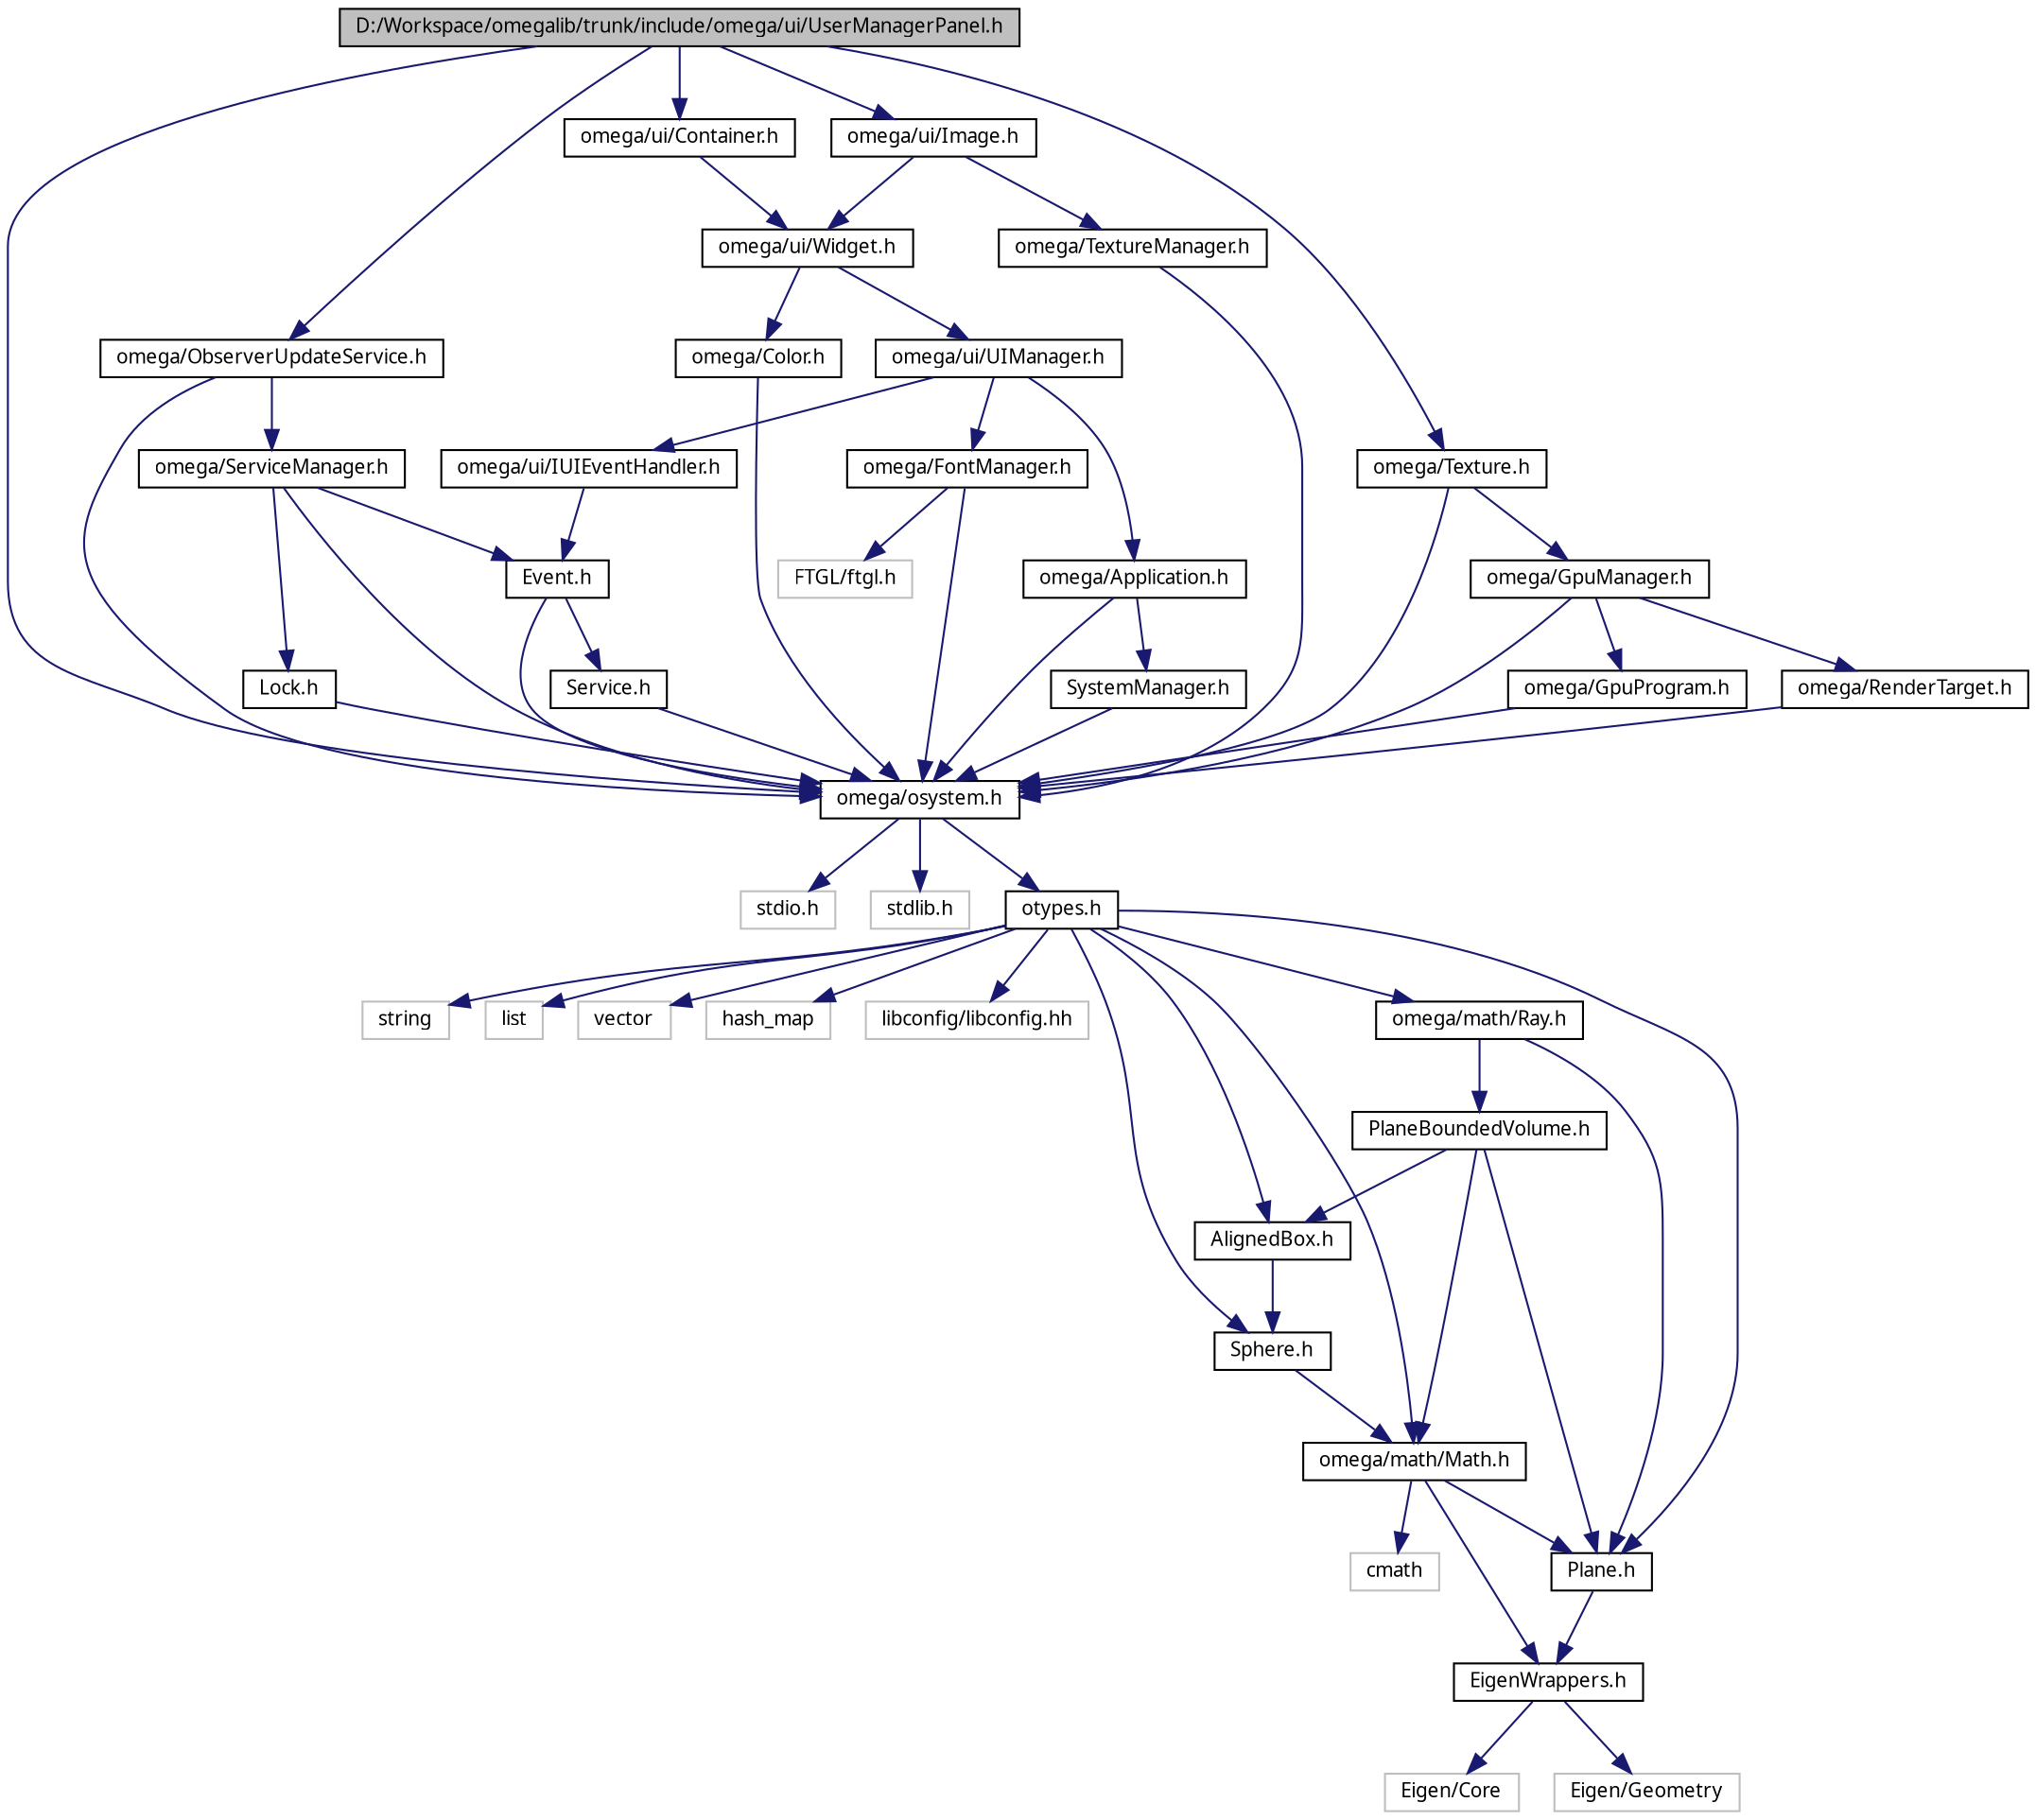 digraph G
{
  bgcolor="transparent";
  edge [fontname="FreeSans.ttf",fontsize="10",labelfontname="FreeSans.ttf",labelfontsize="10"];
  node [fontname="FreeSans.ttf",fontsize="10",shape=record];
  Node1 [label="D:/Workspace/omegalib/trunk/include/omega/ui/UserManagerPanel.h",height=0.2,width=0.4,color="black", fillcolor="grey75", style="filled" fontcolor="black"];
  Node1 -> Node2 [color="midnightblue",fontsize="10",style="solid",fontname="FreeSans.ttf"];
  Node2 [label="omega/osystem.h",height=0.2,width=0.4,color="black",URL="$osystem_8h.html"];
  Node2 -> Node3 [color="midnightblue",fontsize="10",style="solid",fontname="FreeSans.ttf"];
  Node3 [label="stdio.h",height=0.2,width=0.4,color="grey75"];
  Node2 -> Node4 [color="midnightblue",fontsize="10",style="solid",fontname="FreeSans.ttf"];
  Node4 [label="stdlib.h",height=0.2,width=0.4,color="grey75"];
  Node2 -> Node5 [color="midnightblue",fontsize="10",style="solid",fontname="FreeSans.ttf"];
  Node5 [label="otypes.h",height=0.2,width=0.4,color="black",URL="$otypes_8h.html"];
  Node5 -> Node6 [color="midnightblue",fontsize="10",style="solid",fontname="FreeSans.ttf"];
  Node6 [label="string",height=0.2,width=0.4,color="grey75"];
  Node5 -> Node7 [color="midnightblue",fontsize="10",style="solid",fontname="FreeSans.ttf"];
  Node7 [label="list",height=0.2,width=0.4,color="grey75"];
  Node5 -> Node8 [color="midnightblue",fontsize="10",style="solid",fontname="FreeSans.ttf"];
  Node8 [label="vector",height=0.2,width=0.4,color="grey75"];
  Node5 -> Node9 [color="midnightblue",fontsize="10",style="solid",fontname="FreeSans.ttf"];
  Node9 [label="hash_map",height=0.2,width=0.4,color="grey75"];
  Node5 -> Node10 [color="midnightblue",fontsize="10",style="solid",fontname="FreeSans.ttf"];
  Node10 [label="libconfig/libconfig.hh",height=0.2,width=0.4,color="grey75"];
  Node5 -> Node11 [color="midnightblue",fontsize="10",style="solid",fontname="FreeSans.ttf"];
  Node11 [label="omega/math/Math.h",height=0.2,width=0.4,color="black",URL="$_math_8h.html"];
  Node11 -> Node12 [color="midnightblue",fontsize="10",style="solid",fontname="FreeSans.ttf"];
  Node12 [label="cmath",height=0.2,width=0.4,color="grey75"];
  Node11 -> Node13 [color="midnightblue",fontsize="10",style="solid",fontname="FreeSans.ttf"];
  Node13 [label="Plane.h",height=0.2,width=0.4,color="black",URL="$_plane_8h.html"];
  Node13 -> Node14 [color="midnightblue",fontsize="10",style="solid",fontname="FreeSans.ttf"];
  Node14 [label="EigenWrappers.h",height=0.2,width=0.4,color="black",URL="$_eigen_wrappers_8h.html"];
  Node14 -> Node15 [color="midnightblue",fontsize="10",style="solid",fontname="FreeSans.ttf"];
  Node15 [label="Eigen/Core",height=0.2,width=0.4,color="grey75"];
  Node14 -> Node16 [color="midnightblue",fontsize="10",style="solid",fontname="FreeSans.ttf"];
  Node16 [label="Eigen/Geometry",height=0.2,width=0.4,color="grey75"];
  Node11 -> Node14 [color="midnightblue",fontsize="10",style="solid",fontname="FreeSans.ttf"];
  Node5 -> Node17 [color="midnightblue",fontsize="10",style="solid",fontname="FreeSans.ttf"];
  Node17 [label="omega/math/Ray.h",height=0.2,width=0.4,color="black",URL="$_ray_8h.html"];
  Node17 -> Node13 [color="midnightblue",fontsize="10",style="solid",fontname="FreeSans.ttf"];
  Node17 -> Node18 [color="midnightblue",fontsize="10",style="solid",fontname="FreeSans.ttf"];
  Node18 [label="PlaneBoundedVolume.h",height=0.2,width=0.4,color="black",URL="$_plane_bounded_volume_8h.html"];
  Node18 -> Node19 [color="midnightblue",fontsize="10",style="solid",fontname="FreeSans.ttf"];
  Node19 [label="AlignedBox.h",height=0.2,width=0.4,color="black",URL="$_aligned_box_8h.html"];
  Node19 -> Node20 [color="midnightblue",fontsize="10",style="solid",fontname="FreeSans.ttf"];
  Node20 [label="Sphere.h",height=0.2,width=0.4,color="black",URL="$_sphere_8h.html"];
  Node20 -> Node11 [color="midnightblue",fontsize="10",style="solid",fontname="FreeSans.ttf"];
  Node18 -> Node11 [color="midnightblue",fontsize="10",style="solid",fontname="FreeSans.ttf"];
  Node18 -> Node13 [color="midnightblue",fontsize="10",style="solid",fontname="FreeSans.ttf"];
  Node5 -> Node19 [color="midnightblue",fontsize="10",style="solid",fontname="FreeSans.ttf"];
  Node5 -> Node20 [color="midnightblue",fontsize="10",style="solid",fontname="FreeSans.ttf"];
  Node5 -> Node13 [color="midnightblue",fontsize="10",style="solid",fontname="FreeSans.ttf"];
  Node1 -> Node21 [color="midnightblue",fontsize="10",style="solid",fontname="FreeSans.ttf"];
  Node21 [label="omega/ObserverUpdateService.h",height=0.2,width=0.4,color="black",URL="$_observer_update_service_8h.html"];
  Node21 -> Node2 [color="midnightblue",fontsize="10",style="solid",fontname="FreeSans.ttf"];
  Node21 -> Node22 [color="midnightblue",fontsize="10",style="solid",fontname="FreeSans.ttf"];
  Node22 [label="omega/ServiceManager.h",height=0.2,width=0.4,color="black",URL="$_service_manager_8h.html"];
  Node22 -> Node2 [color="midnightblue",fontsize="10",style="solid",fontname="FreeSans.ttf"];
  Node22 -> Node23 [color="midnightblue",fontsize="10",style="solid",fontname="FreeSans.ttf"];
  Node23 [label="Event.h",height=0.2,width=0.4,color="black",URL="$_event_8h.html"];
  Node23 -> Node2 [color="midnightblue",fontsize="10",style="solid",fontname="FreeSans.ttf"];
  Node23 -> Node24 [color="midnightblue",fontsize="10",style="solid",fontname="FreeSans.ttf"];
  Node24 [label="Service.h",height=0.2,width=0.4,color="black",URL="$_service_8h.html"];
  Node24 -> Node2 [color="midnightblue",fontsize="10",style="solid",fontname="FreeSans.ttf"];
  Node22 -> Node25 [color="midnightblue",fontsize="10",style="solid",fontname="FreeSans.ttf"];
  Node25 [label="Lock.h",height=0.2,width=0.4,color="black",URL="$_lock_8h.html"];
  Node25 -> Node2 [color="midnightblue",fontsize="10",style="solid",fontname="FreeSans.ttf"];
  Node1 -> Node26 [color="midnightblue",fontsize="10",style="solid",fontname="FreeSans.ttf"];
  Node26 [label="omega/Texture.h",height=0.2,width=0.4,color="black",URL="$_texture_8h.html"];
  Node26 -> Node2 [color="midnightblue",fontsize="10",style="solid",fontname="FreeSans.ttf"];
  Node26 -> Node27 [color="midnightblue",fontsize="10",style="solid",fontname="FreeSans.ttf"];
  Node27 [label="omega/GpuManager.h",height=0.2,width=0.4,color="black",URL="$_gpu_manager_8h.html"];
  Node27 -> Node2 [color="midnightblue",fontsize="10",style="solid",fontname="FreeSans.ttf"];
  Node27 -> Node28 [color="midnightblue",fontsize="10",style="solid",fontname="FreeSans.ttf"];
  Node28 [label="omega/GpuProgram.h",height=0.2,width=0.4,color="black",URL="$_gpu_program_8h.html"];
  Node28 -> Node2 [color="midnightblue",fontsize="10",style="solid",fontname="FreeSans.ttf"];
  Node27 -> Node29 [color="midnightblue",fontsize="10",style="solid",fontname="FreeSans.ttf"];
  Node29 [label="omega/RenderTarget.h",height=0.2,width=0.4,color="black",URL="$_render_target_8h.html"];
  Node29 -> Node2 [color="midnightblue",fontsize="10",style="solid",fontname="FreeSans.ttf"];
  Node1 -> Node30 [color="midnightblue",fontsize="10",style="solid",fontname="FreeSans.ttf"];
  Node30 [label="omega/ui/Container.h",height=0.2,width=0.4,color="black",URL="$_container_8h.html"];
  Node30 -> Node31 [color="midnightblue",fontsize="10",style="solid",fontname="FreeSans.ttf"];
  Node31 [label="omega/ui/Widget.h",height=0.2,width=0.4,color="black",URL="$_widget_8h.html"];
  Node31 -> Node32 [color="midnightblue",fontsize="10",style="solid",fontname="FreeSans.ttf"];
  Node32 [label="omega/Color.h",height=0.2,width=0.4,color="black",URL="$_color_8h.html"];
  Node32 -> Node2 [color="midnightblue",fontsize="10",style="solid",fontname="FreeSans.ttf"];
  Node31 -> Node33 [color="midnightblue",fontsize="10",style="solid",fontname="FreeSans.ttf"];
  Node33 [label="omega/ui/UIManager.h",height=0.2,width=0.4,color="black",URL="$_u_i_manager_8h.html"];
  Node33 -> Node34 [color="midnightblue",fontsize="10",style="solid",fontname="FreeSans.ttf"];
  Node34 [label="omega/Application.h",height=0.2,width=0.4,color="black",URL="$_application_8h.html"];
  Node34 -> Node2 [color="midnightblue",fontsize="10",style="solid",fontname="FreeSans.ttf"];
  Node34 -> Node35 [color="midnightblue",fontsize="10",style="solid",fontname="FreeSans.ttf"];
  Node35 [label="SystemManager.h",height=0.2,width=0.4,color="black",URL="$_system_manager_8h.html"];
  Node35 -> Node2 [color="midnightblue",fontsize="10",style="solid",fontname="FreeSans.ttf"];
  Node33 -> Node36 [color="midnightblue",fontsize="10",style="solid",fontname="FreeSans.ttf"];
  Node36 [label="omega/FontManager.h",height=0.2,width=0.4,color="black",URL="$_font_manager_8h.html"];
  Node36 -> Node2 [color="midnightblue",fontsize="10",style="solid",fontname="FreeSans.ttf"];
  Node36 -> Node37 [color="midnightblue",fontsize="10",style="solid",fontname="FreeSans.ttf"];
  Node37 [label="FTGL/ftgl.h",height=0.2,width=0.4,color="grey75"];
  Node33 -> Node38 [color="midnightblue",fontsize="10",style="solid",fontname="FreeSans.ttf"];
  Node38 [label="omega/ui/IUIEventHandler.h",height=0.2,width=0.4,color="black",URL="$_i_u_i_event_handler_8h.html"];
  Node38 -> Node23 [color="midnightblue",fontsize="10",style="solid",fontname="FreeSans.ttf"];
  Node1 -> Node39 [color="midnightblue",fontsize="10",style="solid",fontname="FreeSans.ttf"];
  Node39 [label="omega/ui/Image.h",height=0.2,width=0.4,color="black",URL="$_image_8h.html"];
  Node39 -> Node40 [color="midnightblue",fontsize="10",style="solid",fontname="FreeSans.ttf"];
  Node40 [label="omega/TextureManager.h",height=0.2,width=0.4,color="black",URL="$_texture_manager_8h.html"];
  Node40 -> Node2 [color="midnightblue",fontsize="10",style="solid",fontname="FreeSans.ttf"];
  Node39 -> Node31 [color="midnightblue",fontsize="10",style="solid",fontname="FreeSans.ttf"];
}
